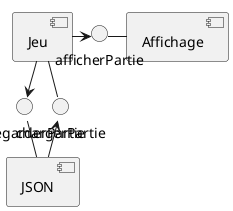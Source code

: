 @startuml
!pragma layout smetana
[Jeu]

[JSON]

[Affichage]

[Jeu] -> afficherPartie
afficherPartie - [Affichage]
[Jeu] --> sauvegarderPartie
sauvegarderPartie -- [JSON]
[JSON] -up-> chargerPartie
chargerPartie -up- [Jeu]

@enduml